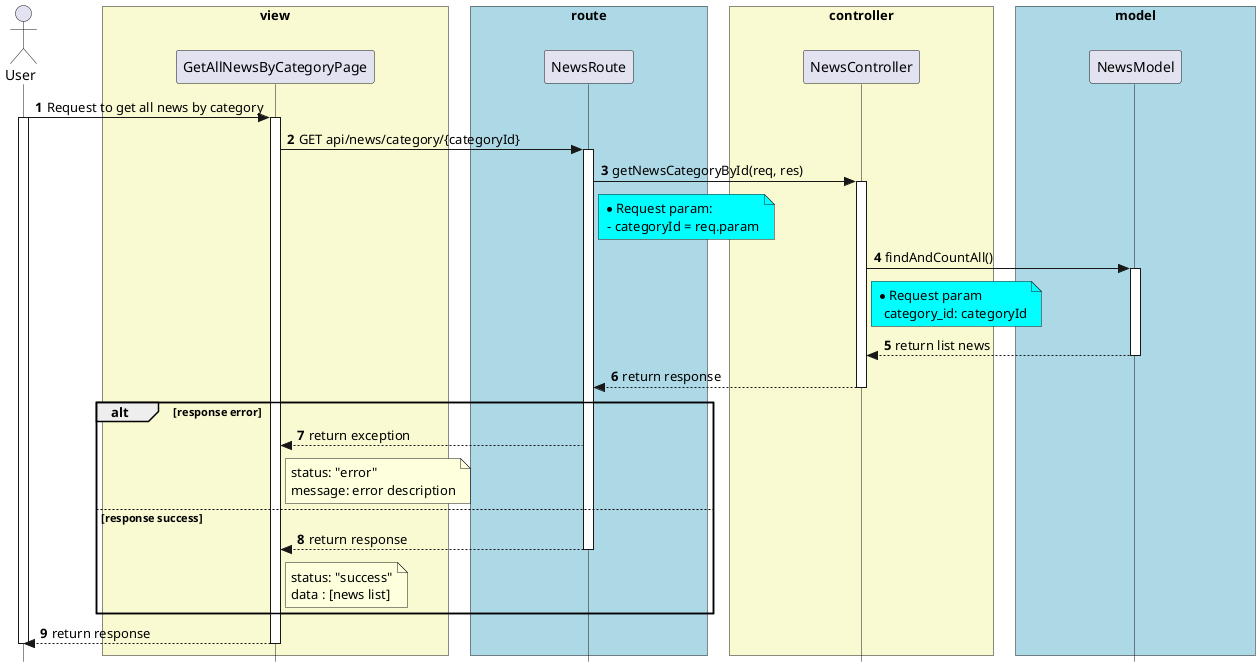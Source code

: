 '

@startuml


skinparam style strictuml

skinparam lifelineStrategy solid

skinparam ParticipantPadding 70

skinparam BoxPadding 10

autonumber

actor User as User

box "view" #LightGoldenRodYellow

participant GetAllNewsByCategoryPage as GetAllNewsByCategoryPage

end box

box "route" #lightBlue

participant NewsRoute as NewsRoute

end box


box "controller" #LightGoldenRodYellow
participant NewsController as NewsController

end box


box "model" #lightBlue
participant NewsModel as NewsModel

end box


User -> GetAllNewsByCategoryPage: Request to get all news by category
activate User
activate GetAllNewsByCategoryPage

GetAllNewsByCategoryPage -> NewsRoute: GET api/news/category/{categoryId}
activate NewsRoute


NewsRoute -> NewsController: getNewsCategoryById(req, res)
activate NewsController

note right of NewsRoute #Aqua
  * Request param:
   - categoryId = req.param
end note

NewsController -> NewsModel: findAndCountAll()
note right of NewsController #Aqua 
* Request param
  category_id: categoryId
end note

activate NewsModel

NewsModel --> NewsController: return list news

deactivate NewsModel

NewsController --> NewsRoute: return response

deactivate NewsController

alt response error
  NewsRoute --> GetAllNewsByCategoryPage: return exception
  note right of GetAllNewsByCategoryPage
    status: "error"
    message: error description
  end note
else response success
  NewsRoute --> GetAllNewsByCategoryPage: return response
    deactivate NewsRoute

  note right of GetAllNewsByCategoryPage
    status: "success"
    data : [news list]
  end note
end
GetAllNewsByCategoryPage --> User: return response
deactivate GetAllNewsByCategoryPage
deactivate User

@enduml

